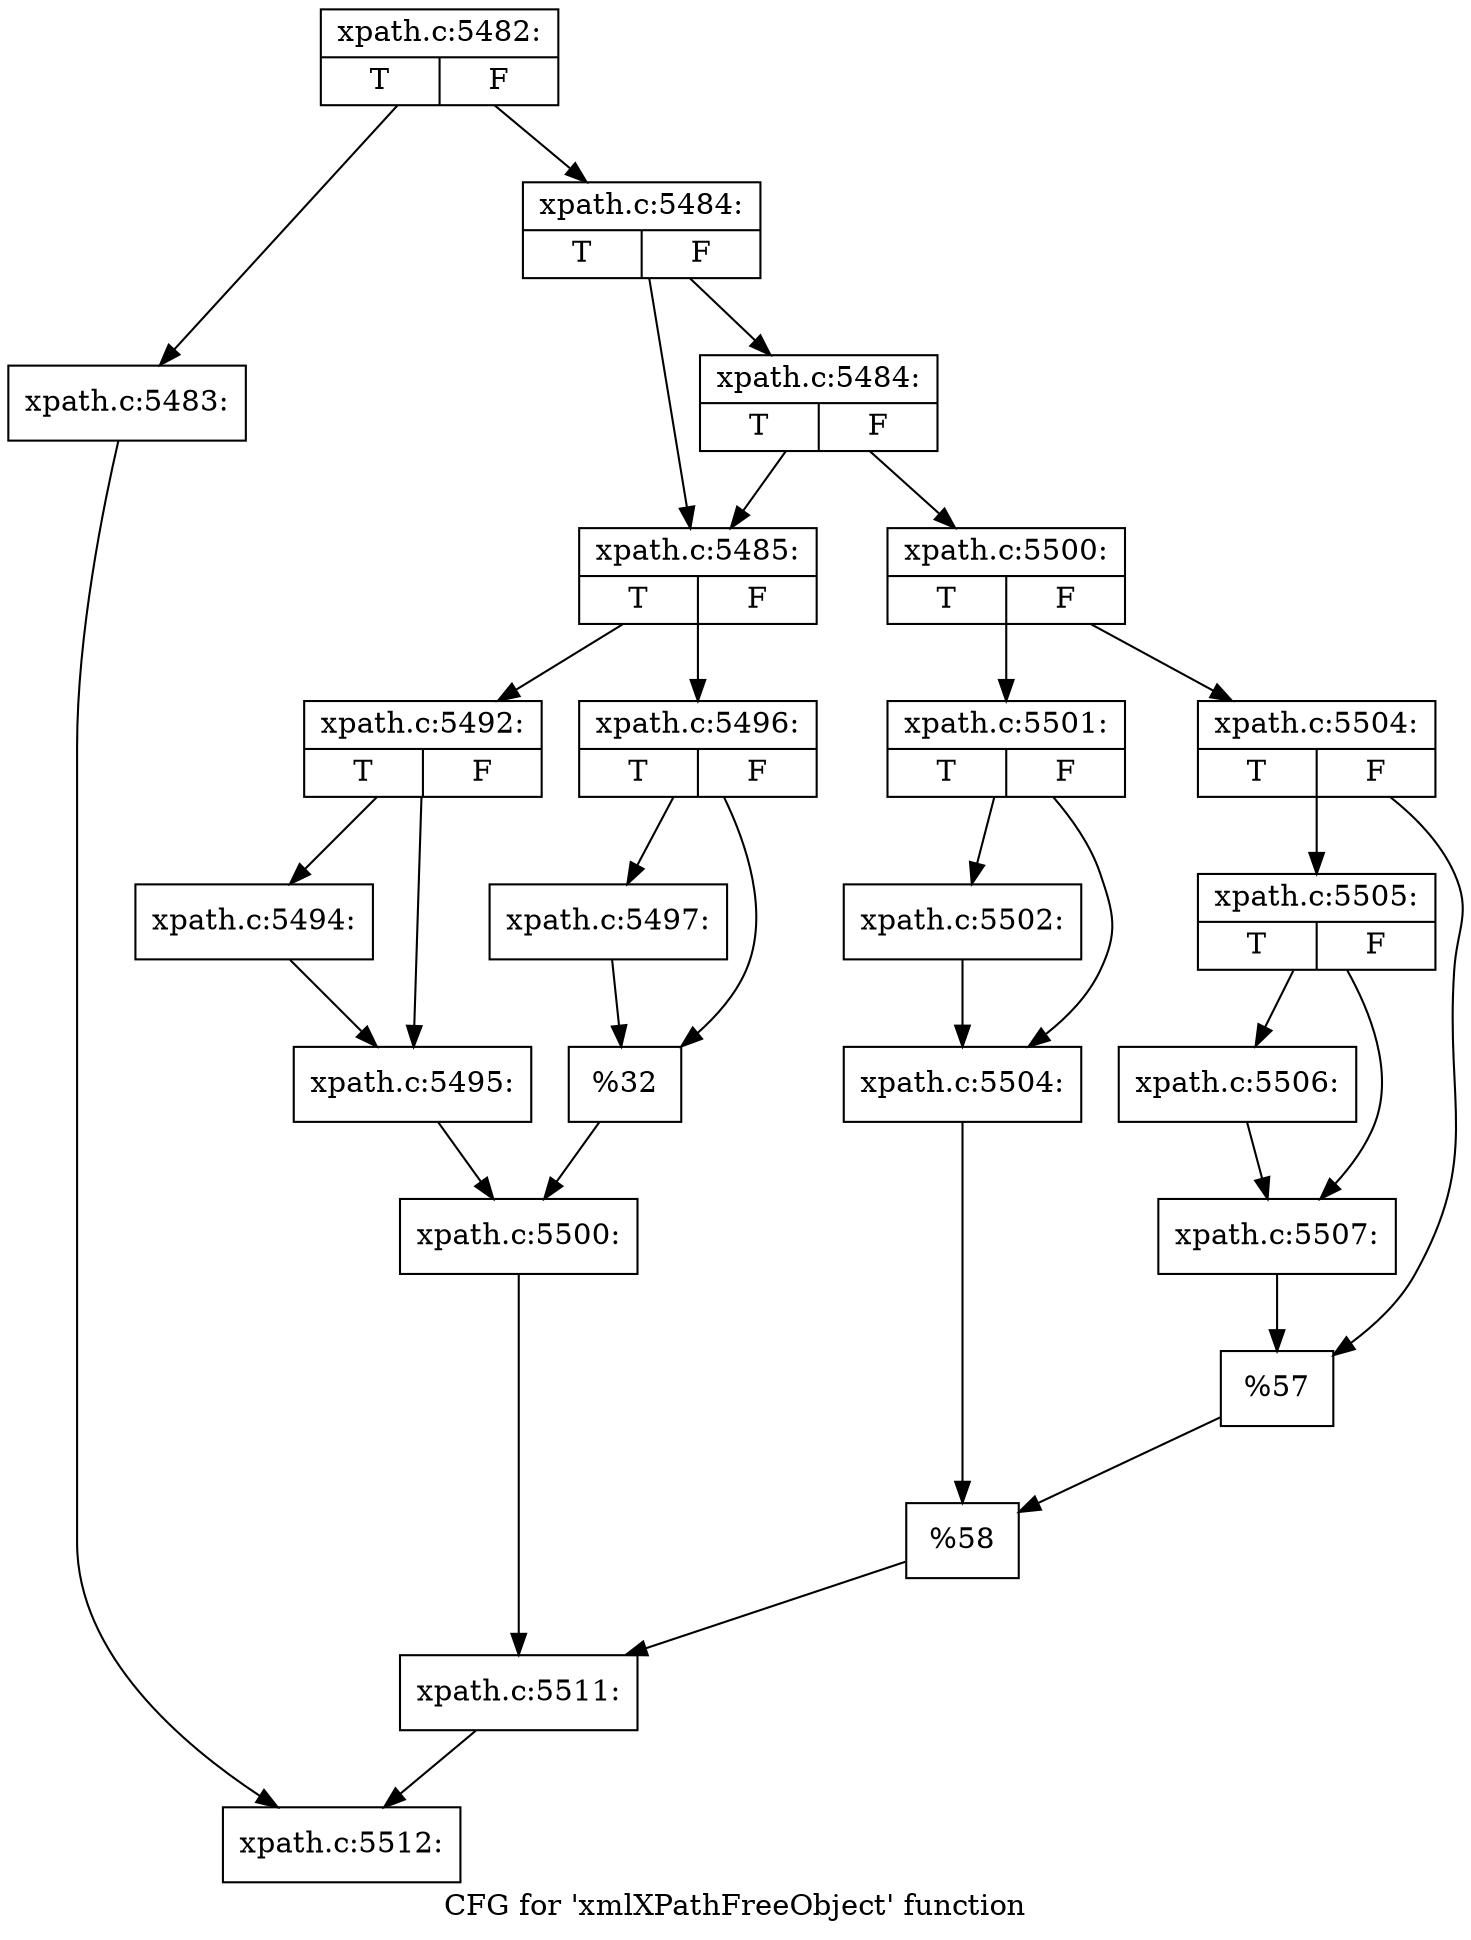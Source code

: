 digraph "CFG for 'xmlXPathFreeObject' function" {
	label="CFG for 'xmlXPathFreeObject' function";

	Node0x48b3730 [shape=record,label="{xpath.c:5482:|{<s0>T|<s1>F}}"];
	Node0x48b3730 -> Node0x48b6690;
	Node0x48b3730 -> Node0x48b5300;
	Node0x48b6690 [shape=record,label="{xpath.c:5483:}"];
	Node0x48b6690 -> Node0x48b2180;
	Node0x48b5300 [shape=record,label="{xpath.c:5484:|{<s0>T|<s1>F}}"];
	Node0x48b5300 -> Node0x48b1da0;
	Node0x48b5300 -> Node0x48b1e90;
	Node0x48b1e90 [shape=record,label="{xpath.c:5484:|{<s0>T|<s1>F}}"];
	Node0x48b1e90 -> Node0x48b1da0;
	Node0x48b1e90 -> Node0x48b1e40;
	Node0x48b1da0 [shape=record,label="{xpath.c:5485:|{<s0>T|<s1>F}}"];
	Node0x48b1da0 -> Node0x48bbaa0;
	Node0x48b1da0 -> Node0x48bbb40;
	Node0x48bbaa0 [shape=record,label="{xpath.c:5492:|{<s0>T|<s1>F}}"];
	Node0x48bbaa0 -> Node0x48bc150;
	Node0x48bbaa0 -> Node0x48bc1a0;
	Node0x48bc150 [shape=record,label="{xpath.c:5494:}"];
	Node0x48bc150 -> Node0x48bc1a0;
	Node0x48bc1a0 [shape=record,label="{xpath.c:5495:}"];
	Node0x48bc1a0 -> Node0x48bbaf0;
	Node0x48bbb40 [shape=record,label="{xpath.c:5496:|{<s0>T|<s1>F}}"];
	Node0x48bbb40 -> Node0x48bcdc0;
	Node0x48bbb40 -> Node0x48bd230;
	Node0x48bcdc0 [shape=record,label="{xpath.c:5497:}"];
	Node0x48bcdc0 -> Node0x48bd230;
	Node0x48bd230 [shape=record,label="{%32}"];
	Node0x48bd230 -> Node0x48bbaf0;
	Node0x48bbaf0 [shape=record,label="{xpath.c:5500:}"];
	Node0x48bbaf0 -> Node0x48b1df0;
	Node0x48b1e40 [shape=record,label="{xpath.c:5500:|{<s0>T|<s1>F}}"];
	Node0x48b1e40 -> Node0x48bd8c0;
	Node0x48b1e40 -> Node0x48bd960;
	Node0x48bd8c0 [shape=record,label="{xpath.c:5501:|{<s0>T|<s1>F}}"];
	Node0x48bd8c0 -> Node0x48bddd0;
	Node0x48bd8c0 -> Node0x48bde20;
	Node0x48bddd0 [shape=record,label="{xpath.c:5502:}"];
	Node0x48bddd0 -> Node0x48bde20;
	Node0x48bde20 [shape=record,label="{xpath.c:5504:}"];
	Node0x48bde20 -> Node0x48bd910;
	Node0x48bd960 [shape=record,label="{xpath.c:5504:|{<s0>T|<s1>F}}"];
	Node0x48bd960 -> Node0x48be5d0;
	Node0x48bd960 -> Node0x48beaa0;
	Node0x48be5d0 [shape=record,label="{xpath.c:5505:|{<s0>T|<s1>F}}"];
	Node0x48be5d0 -> Node0x48bedc0;
	Node0x48be5d0 -> Node0x48bee10;
	Node0x48bedc0 [shape=record,label="{xpath.c:5506:}"];
	Node0x48bedc0 -> Node0x48bee10;
	Node0x48bee10 [shape=record,label="{xpath.c:5507:}"];
	Node0x48bee10 -> Node0x48beaa0;
	Node0x48beaa0 [shape=record,label="{%57}"];
	Node0x48beaa0 -> Node0x48bd910;
	Node0x48bd910 [shape=record,label="{%58}"];
	Node0x48bd910 -> Node0x48b1df0;
	Node0x48b1df0 [shape=record,label="{xpath.c:5511:}"];
	Node0x48b1df0 -> Node0x48b2180;
	Node0x48b2180 [shape=record,label="{xpath.c:5512:}"];
}
